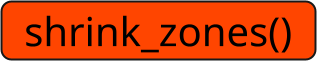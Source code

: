 @startuml

skinparam ComponentStyle rectangle
hide stereotype
scale 1/5
skinparam RoundCorner 100

skinparam Component {
    FontSize 200
    FontColor black
    BorderThickness 10
    BackgroundColor OrangeRed
}

component "  shrink_zones()  " as cp

@enduml
